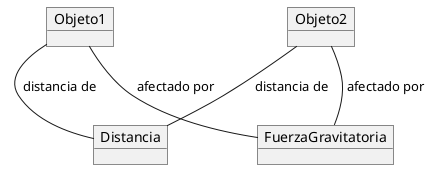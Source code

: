 @startuml
object Objeto1 {
 
}

object Objeto2 {
 
}

object Distancia {
}

object FuerzaGravitatoria {
}

Objeto1 -- FuerzaGravitatoria : " afectado por"
Objeto2 -- FuerzaGravitatoria : " afectado por"
Objeto1 -- Distancia : " distancia de"
Objeto2 -- Distancia : " distancia de"

@enduml
